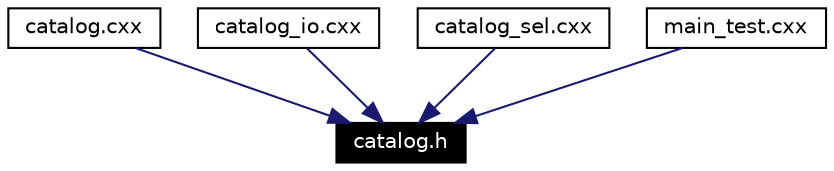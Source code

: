 digraph inheritance
{
  Node24 [shape="box",label="catalog.h",fontsize=10,height=0.2,width=0.4,fontname="Helvetica",color="black",style="filled" fontcolor="white"];
  Node25 -> Node24 [color="midnightblue",fontsize=10,style="solid",fontname="Helvetica"];
  Node25 [shape="box",label="catalog.cxx",fontsize=10,height=0.2,width=0.4,fontname="Helvetica",color="black",URL="$catalog_8cxx.html"];
  Node26 -> Node24 [color="midnightblue",fontsize=10,style="solid",fontname="Helvetica"];
  Node26 [shape="box",label="catalog_io.cxx",fontsize=10,height=0.2,width=0.4,fontname="Helvetica",color="black",URL="$catalog__io_8cxx.html"];
  Node27 -> Node24 [color="midnightblue",fontsize=10,style="solid",fontname="Helvetica"];
  Node27 [shape="box",label="catalog_sel.cxx",fontsize=10,height=0.2,width=0.4,fontname="Helvetica",color="black",URL="$catalog__sel_8cxx.html"];
  Node28 -> Node24 [color="midnightblue",fontsize=10,style="solid",fontname="Helvetica"];
  Node28 [shape="box",label="main_test.cxx",fontsize=10,height=0.2,width=0.4,fontname="Helvetica",color="black",URL="$main__test_8cxx.html"];
}
